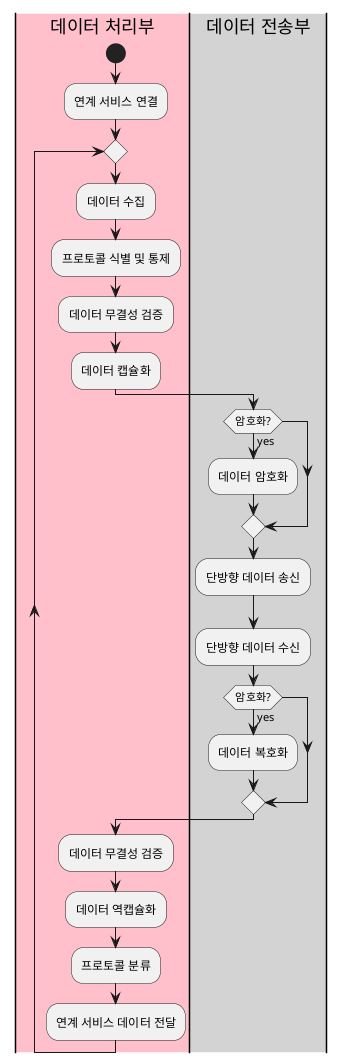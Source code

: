 @startuml
|#pink|데이터 처리부|
start
:연계 서비스 연결;
repeat
    :데이터 수집;
    :프로토콜 식별 및 통제;
    :데이터 무결성 검증;
    :데이터 캡슐화;
|#lightgray|데이터 전송부|
    if (암호화?) then (yes)
        :데이터 암호화;
    endif
    :단방향 데이터 송신;
    :단방향 데이터 수신;
    if (암호화?) then (yes)
        :데이터 복호화;
    endif
|#pink|데이터 처리부|
    :데이터 무결성 검증;
    :데이터 역캡슐화;
    :프로토콜 분류;
    :연계 서비스 데이터 전달;
repeatwhile
@enduml